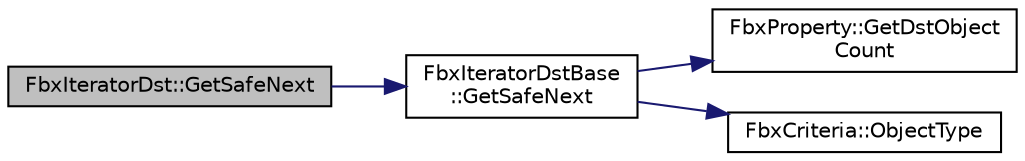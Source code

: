 digraph "FbxIteratorDst::GetSafeNext"
{
  edge [fontname="Helvetica",fontsize="10",labelfontname="Helvetica",labelfontsize="10"];
  node [fontname="Helvetica",fontsize="10",shape=record];
  rankdir="LR";
  Node20 [label="FbxIteratorDst::GetSafeNext",height=0.2,width=0.4,color="black", fillcolor="grey75", style="filled", fontcolor="black"];
  Node20 -> Node21 [color="midnightblue",fontsize="10",style="solid",fontname="Helvetica"];
  Node21 [label="FbxIteratorDstBase\l::GetSafeNext",height=0.2,width=0.4,color="black", fillcolor="white", style="filled",URL="$class_fbx_iterator_dst_base.html#a2107573dd3869f094ca35931ffc4b790"];
  Node21 -> Node22 [color="midnightblue",fontsize="10",style="solid",fontname="Helvetica"];
  Node22 [label="FbxProperty::GetDstObject\lCount",height=0.2,width=0.4,color="black", fillcolor="white", style="filled",URL="$class_fbx_property.html#a8a87e8b905f4a30eac5d382fa6b95dbc"];
  Node21 -> Node23 [color="midnightblue",fontsize="10",style="solid",fontname="Helvetica"];
  Node23 [label="FbxCriteria::ObjectType",height=0.2,width=0.4,color="black", fillcolor="white", style="filled",URL="$class_fbx_criteria.html#a760d66022a8febcd3fd0c5fbbb534023"];
}
